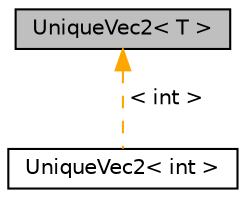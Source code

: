 digraph "UniqueVec2&lt; T &gt;"
{
 // INTERACTIVE_SVG=YES
 // LATEX_PDF_SIZE
  edge [fontname="Helvetica",fontsize="10",labelfontname="Helvetica",labelfontsize="10"];
  node [fontname="Helvetica",fontsize="10",shape=record];
  Node1 [label="UniqueVec2\< T \>",height=0.2,width=0.4,color="black", fillcolor="grey75", style="filled", fontcolor="black",tooltip=" "];
  Node1 -> Node2 [dir="back",color="orange",fontsize="10",style="dashed",label=" \< int \>" ,fontname="Helvetica"];
  Node2 [label="UniqueVec2\< int \>",height=0.2,width=0.4,color="black", fillcolor="white", style="filled",URL="$d8/dc0/class_unique_vec2.html",tooltip=" "];
}
